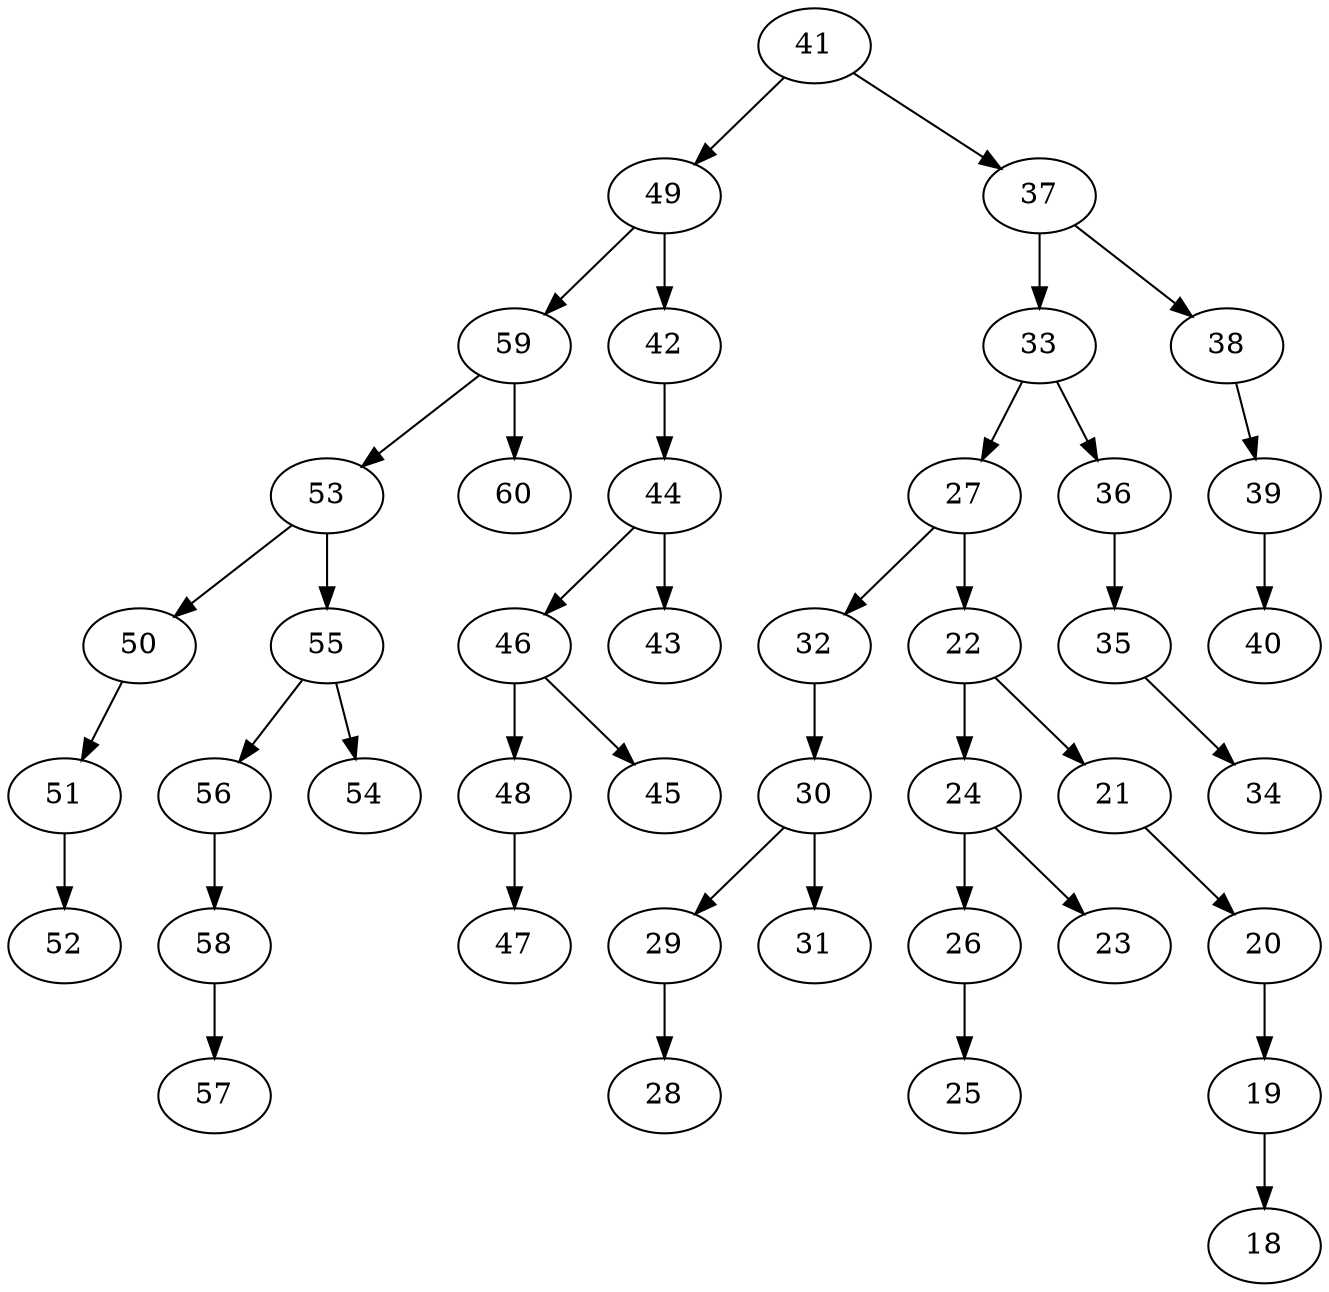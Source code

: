 digraph tree {
    "41";
    "49";
    "59";
    "53";
    "50";
    "51";
    "52";
    "55";
    "56";
    "58";
    "57";
    "54";
    "60";
    "42";
    "44";
    "46";
    "48";
    "47";
    "45";
    "43";
    "37";
    "33";
    "27";
    "32";
    "30";
    "29";
    "28";
    "31";
    "22";
    "24";
    "26";
    "25";
    "23";
    "21";
    "20";
    "19";
    "18";
    "36";
    "35";
    "34";
    "38";
    "39";
    "40";
    "41" -> "49";
    "41" -> "37";
    "49" -> "59";
    "49" -> "42";
    "59" -> "53";
    "59" -> "60";
    "53" -> "50";
    "53" -> "55";
    "50" -> "51";
    "51" -> "52";
    "55" -> "56";
    "55" -> "54";
    "56" -> "58";
    "58" -> "57";
    "42" -> "44";
    "44" -> "46";
    "44" -> "43";
    "46" -> "48";
    "46" -> "45";
    "48" -> "47";
    "37" -> "33";
    "37" -> "38";
    "33" -> "27";
    "33" -> "36";
    "27" -> "32";
    "27" -> "22";
    "32" -> "30";
    "30" -> "29";
    "30" -> "31";
    "29" -> "28";
    "22" -> "24";
    "22" -> "21";
    "24" -> "26";
    "24" -> "23";
    "26" -> "25";
    "21" -> "20";
    "20" -> "19";
    "19" -> "18";
    "36" -> "35";
    "35" -> "34";
    "38" -> "39";
    "39" -> "40";
}
